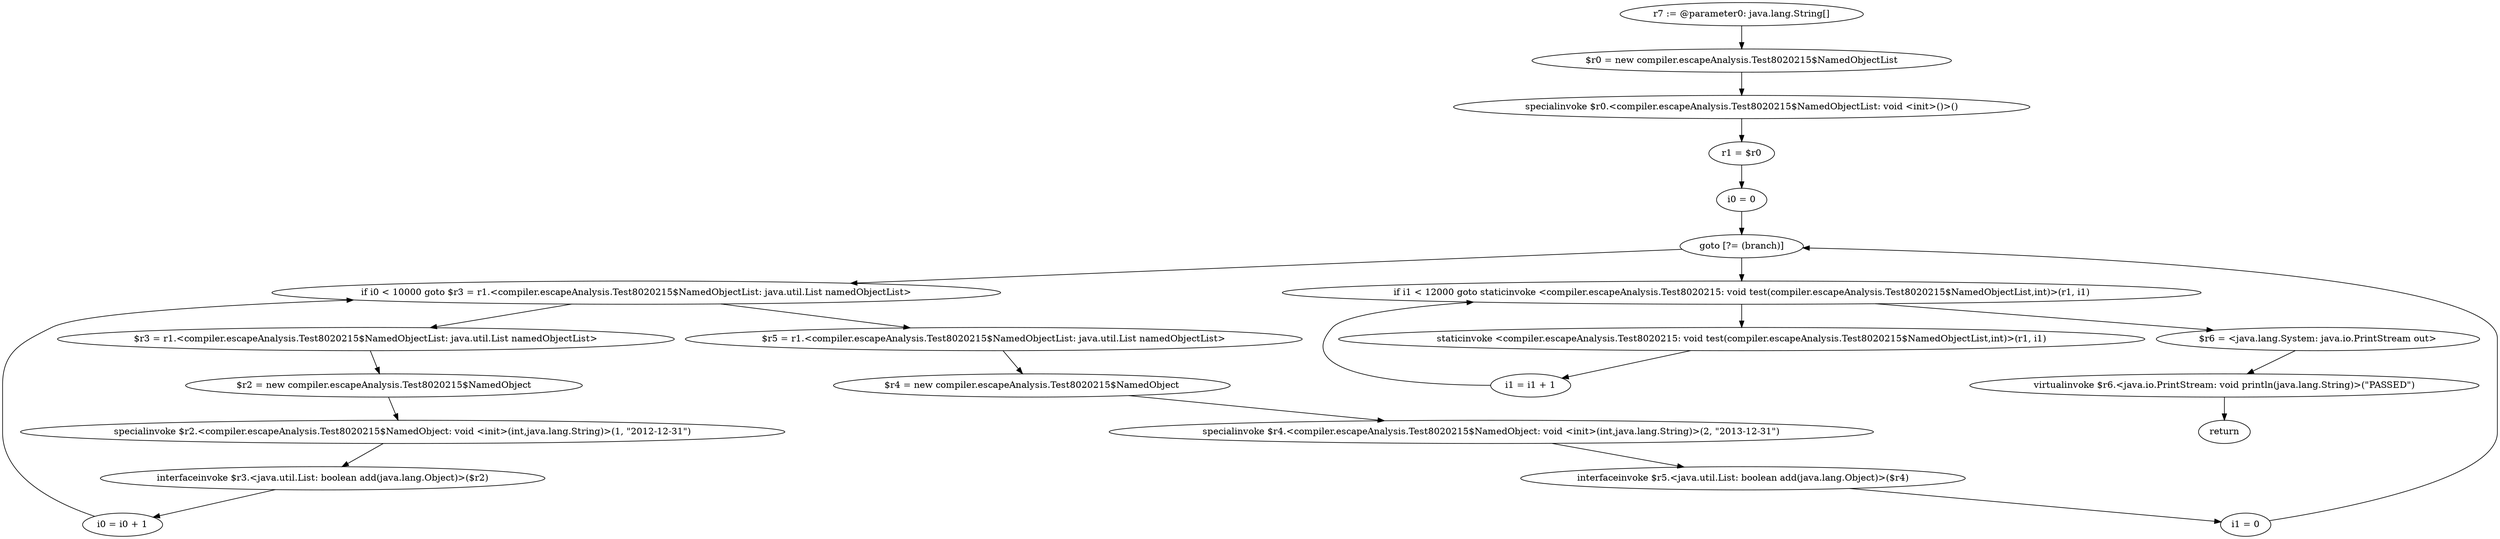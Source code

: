 digraph "unitGraph" {
    "r7 := @parameter0: java.lang.String[]"
    "$r0 = new compiler.escapeAnalysis.Test8020215$NamedObjectList"
    "specialinvoke $r0.<compiler.escapeAnalysis.Test8020215$NamedObjectList: void <init>()>()"
    "r1 = $r0"
    "i0 = 0"
    "goto [?= (branch)]"
    "$r3 = r1.<compiler.escapeAnalysis.Test8020215$NamedObjectList: java.util.List namedObjectList>"
    "$r2 = new compiler.escapeAnalysis.Test8020215$NamedObject"
    "specialinvoke $r2.<compiler.escapeAnalysis.Test8020215$NamedObject: void <init>(int,java.lang.String)>(1, \"2012-12-31\")"
    "interfaceinvoke $r3.<java.util.List: boolean add(java.lang.Object)>($r2)"
    "i0 = i0 + 1"
    "if i0 < 10000 goto $r3 = r1.<compiler.escapeAnalysis.Test8020215$NamedObjectList: java.util.List namedObjectList>"
    "$r5 = r1.<compiler.escapeAnalysis.Test8020215$NamedObjectList: java.util.List namedObjectList>"
    "$r4 = new compiler.escapeAnalysis.Test8020215$NamedObject"
    "specialinvoke $r4.<compiler.escapeAnalysis.Test8020215$NamedObject: void <init>(int,java.lang.String)>(2, \"2013-12-31\")"
    "interfaceinvoke $r5.<java.util.List: boolean add(java.lang.Object)>($r4)"
    "i1 = 0"
    "staticinvoke <compiler.escapeAnalysis.Test8020215: void test(compiler.escapeAnalysis.Test8020215$NamedObjectList,int)>(r1, i1)"
    "i1 = i1 + 1"
    "if i1 < 12000 goto staticinvoke <compiler.escapeAnalysis.Test8020215: void test(compiler.escapeAnalysis.Test8020215$NamedObjectList,int)>(r1, i1)"
    "$r6 = <java.lang.System: java.io.PrintStream out>"
    "virtualinvoke $r6.<java.io.PrintStream: void println(java.lang.String)>(\"PASSED\")"
    "return"
    "r7 := @parameter0: java.lang.String[]"->"$r0 = new compiler.escapeAnalysis.Test8020215$NamedObjectList";
    "$r0 = new compiler.escapeAnalysis.Test8020215$NamedObjectList"->"specialinvoke $r0.<compiler.escapeAnalysis.Test8020215$NamedObjectList: void <init>()>()";
    "specialinvoke $r0.<compiler.escapeAnalysis.Test8020215$NamedObjectList: void <init>()>()"->"r1 = $r0";
    "r1 = $r0"->"i0 = 0";
    "i0 = 0"->"goto [?= (branch)]";
    "goto [?= (branch)]"->"if i0 < 10000 goto $r3 = r1.<compiler.escapeAnalysis.Test8020215$NamedObjectList: java.util.List namedObjectList>";
    "$r3 = r1.<compiler.escapeAnalysis.Test8020215$NamedObjectList: java.util.List namedObjectList>"->"$r2 = new compiler.escapeAnalysis.Test8020215$NamedObject";
    "$r2 = new compiler.escapeAnalysis.Test8020215$NamedObject"->"specialinvoke $r2.<compiler.escapeAnalysis.Test8020215$NamedObject: void <init>(int,java.lang.String)>(1, \"2012-12-31\")";
    "specialinvoke $r2.<compiler.escapeAnalysis.Test8020215$NamedObject: void <init>(int,java.lang.String)>(1, \"2012-12-31\")"->"interfaceinvoke $r3.<java.util.List: boolean add(java.lang.Object)>($r2)";
    "interfaceinvoke $r3.<java.util.List: boolean add(java.lang.Object)>($r2)"->"i0 = i0 + 1";
    "i0 = i0 + 1"->"if i0 < 10000 goto $r3 = r1.<compiler.escapeAnalysis.Test8020215$NamedObjectList: java.util.List namedObjectList>";
    "if i0 < 10000 goto $r3 = r1.<compiler.escapeAnalysis.Test8020215$NamedObjectList: java.util.List namedObjectList>"->"$r5 = r1.<compiler.escapeAnalysis.Test8020215$NamedObjectList: java.util.List namedObjectList>";
    "if i0 < 10000 goto $r3 = r1.<compiler.escapeAnalysis.Test8020215$NamedObjectList: java.util.List namedObjectList>"->"$r3 = r1.<compiler.escapeAnalysis.Test8020215$NamedObjectList: java.util.List namedObjectList>";
    "$r5 = r1.<compiler.escapeAnalysis.Test8020215$NamedObjectList: java.util.List namedObjectList>"->"$r4 = new compiler.escapeAnalysis.Test8020215$NamedObject";
    "$r4 = new compiler.escapeAnalysis.Test8020215$NamedObject"->"specialinvoke $r4.<compiler.escapeAnalysis.Test8020215$NamedObject: void <init>(int,java.lang.String)>(2, \"2013-12-31\")";
    "specialinvoke $r4.<compiler.escapeAnalysis.Test8020215$NamedObject: void <init>(int,java.lang.String)>(2, \"2013-12-31\")"->"interfaceinvoke $r5.<java.util.List: boolean add(java.lang.Object)>($r4)";
    "interfaceinvoke $r5.<java.util.List: boolean add(java.lang.Object)>($r4)"->"i1 = 0";
    "i1 = 0"->"goto [?= (branch)]";
    "goto [?= (branch)]"->"if i1 < 12000 goto staticinvoke <compiler.escapeAnalysis.Test8020215: void test(compiler.escapeAnalysis.Test8020215$NamedObjectList,int)>(r1, i1)";
    "staticinvoke <compiler.escapeAnalysis.Test8020215: void test(compiler.escapeAnalysis.Test8020215$NamedObjectList,int)>(r1, i1)"->"i1 = i1 + 1";
    "i1 = i1 + 1"->"if i1 < 12000 goto staticinvoke <compiler.escapeAnalysis.Test8020215: void test(compiler.escapeAnalysis.Test8020215$NamedObjectList,int)>(r1, i1)";
    "if i1 < 12000 goto staticinvoke <compiler.escapeAnalysis.Test8020215: void test(compiler.escapeAnalysis.Test8020215$NamedObjectList,int)>(r1, i1)"->"$r6 = <java.lang.System: java.io.PrintStream out>";
    "if i1 < 12000 goto staticinvoke <compiler.escapeAnalysis.Test8020215: void test(compiler.escapeAnalysis.Test8020215$NamedObjectList,int)>(r1, i1)"->"staticinvoke <compiler.escapeAnalysis.Test8020215: void test(compiler.escapeAnalysis.Test8020215$NamedObjectList,int)>(r1, i1)";
    "$r6 = <java.lang.System: java.io.PrintStream out>"->"virtualinvoke $r6.<java.io.PrintStream: void println(java.lang.String)>(\"PASSED\")";
    "virtualinvoke $r6.<java.io.PrintStream: void println(java.lang.String)>(\"PASSED\")"->"return";
}
